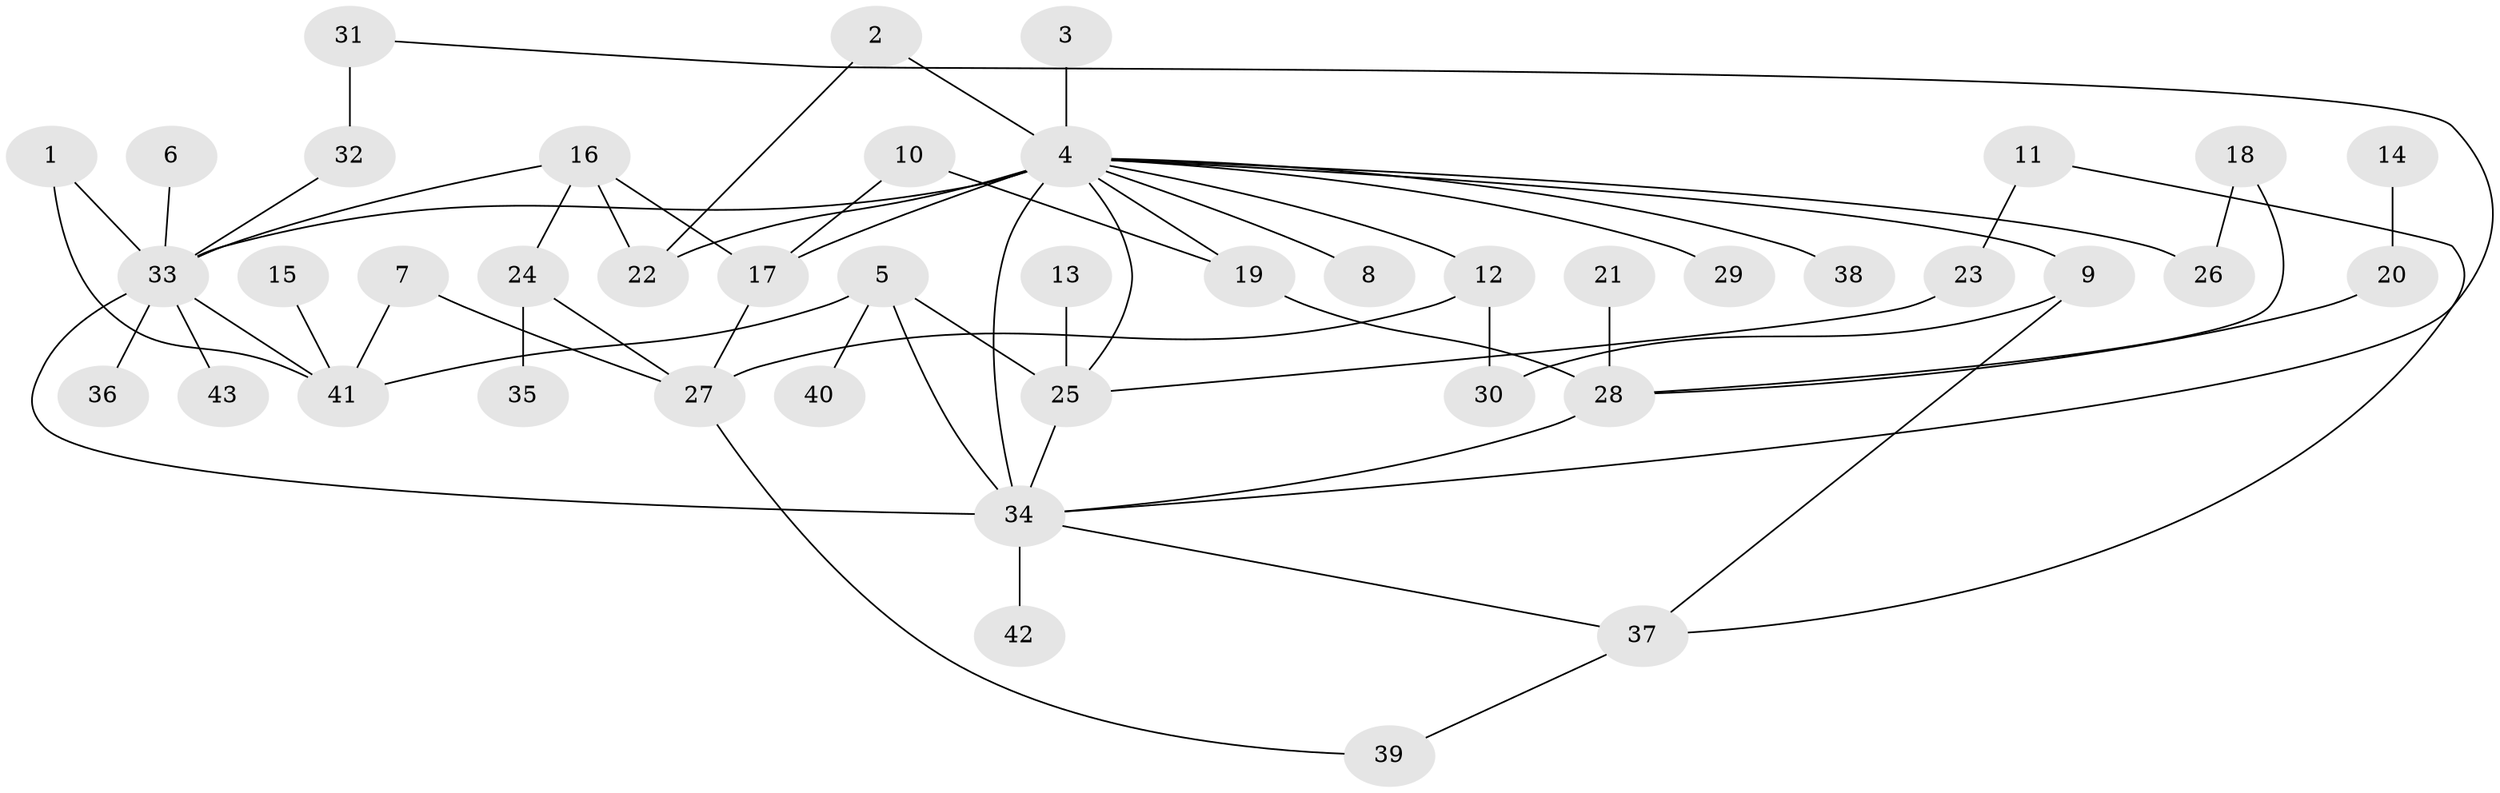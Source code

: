 // original degree distribution, {6: 0.03488372093023256, 3: 0.13953488372093023, 10: 0.011627906976744186, 9: 0.023255813953488372, 2: 0.38372093023255816, 1: 0.27906976744186046, 5: 0.046511627906976744, 4: 0.08139534883720931}
// Generated by graph-tools (version 1.1) at 2025/25/03/09/25 03:25:34]
// undirected, 43 vertices, 61 edges
graph export_dot {
graph [start="1"]
  node [color=gray90,style=filled];
  1;
  2;
  3;
  4;
  5;
  6;
  7;
  8;
  9;
  10;
  11;
  12;
  13;
  14;
  15;
  16;
  17;
  18;
  19;
  20;
  21;
  22;
  23;
  24;
  25;
  26;
  27;
  28;
  29;
  30;
  31;
  32;
  33;
  34;
  35;
  36;
  37;
  38;
  39;
  40;
  41;
  42;
  43;
  1 -- 33 [weight=1.0];
  1 -- 41 [weight=1.0];
  2 -- 4 [weight=1.0];
  2 -- 22 [weight=1.0];
  3 -- 4 [weight=1.0];
  4 -- 8 [weight=1.0];
  4 -- 9 [weight=1.0];
  4 -- 12 [weight=1.0];
  4 -- 17 [weight=1.0];
  4 -- 19 [weight=1.0];
  4 -- 22 [weight=1.0];
  4 -- 25 [weight=1.0];
  4 -- 26 [weight=1.0];
  4 -- 29 [weight=1.0];
  4 -- 33 [weight=3.0];
  4 -- 34 [weight=2.0];
  4 -- 38 [weight=1.0];
  5 -- 25 [weight=1.0];
  5 -- 34 [weight=1.0];
  5 -- 40 [weight=1.0];
  5 -- 41 [weight=1.0];
  6 -- 33 [weight=2.0];
  7 -- 27 [weight=1.0];
  7 -- 41 [weight=1.0];
  9 -- 30 [weight=1.0];
  9 -- 37 [weight=1.0];
  10 -- 17 [weight=1.0];
  10 -- 19 [weight=1.0];
  11 -- 23 [weight=1.0];
  11 -- 37 [weight=1.0];
  12 -- 27 [weight=1.0];
  12 -- 30 [weight=1.0];
  13 -- 25 [weight=1.0];
  14 -- 20 [weight=1.0];
  15 -- 41 [weight=1.0];
  16 -- 17 [weight=1.0];
  16 -- 22 [weight=1.0];
  16 -- 24 [weight=1.0];
  16 -- 33 [weight=1.0];
  17 -- 27 [weight=1.0];
  18 -- 26 [weight=1.0];
  18 -- 28 [weight=1.0];
  19 -- 28 [weight=1.0];
  20 -- 28 [weight=1.0];
  21 -- 28 [weight=1.0];
  23 -- 25 [weight=1.0];
  24 -- 27 [weight=1.0];
  24 -- 35 [weight=1.0];
  25 -- 34 [weight=1.0];
  27 -- 39 [weight=1.0];
  28 -- 34 [weight=1.0];
  31 -- 32 [weight=2.0];
  31 -- 34 [weight=1.0];
  32 -- 33 [weight=1.0];
  33 -- 34 [weight=1.0];
  33 -- 36 [weight=1.0];
  33 -- 41 [weight=2.0];
  33 -- 43 [weight=1.0];
  34 -- 37 [weight=1.0];
  34 -- 42 [weight=1.0];
  37 -- 39 [weight=1.0];
}

